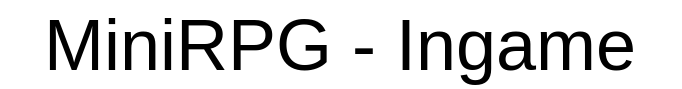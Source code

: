 <mxfile version="14.0.4" type="github">
  <diagram id="Q__9c5sCGok6glRROYgQ" name="Page-1">
    <mxGraphModel dx="371" dy="942" grid="1" gridSize="10" guides="1" tooltips="1" connect="1" arrows="1" fold="1" page="1" pageScale="1" pageWidth="827" pageHeight="1169" math="0" shadow="0">
      <root>
        <mxCell id="0" />
        <mxCell id="1" parent="0" />
        <mxCell id="lIn7k-M0Dq_0EgEgX-XU-1" value="&lt;font style=&quot;font-size: 36px&quot;&gt;MiniRPG - Ingame&lt;/font&gt;" style="text;html=1;strokeColor=none;fillColor=none;align=center;verticalAlign=middle;whiteSpace=wrap;rounded=0;" vertex="1" parent="1">
          <mxGeometry x="170" y="470" width="340" height="20" as="geometry" />
        </mxCell>
      </root>
    </mxGraphModel>
  </diagram>
</mxfile>
